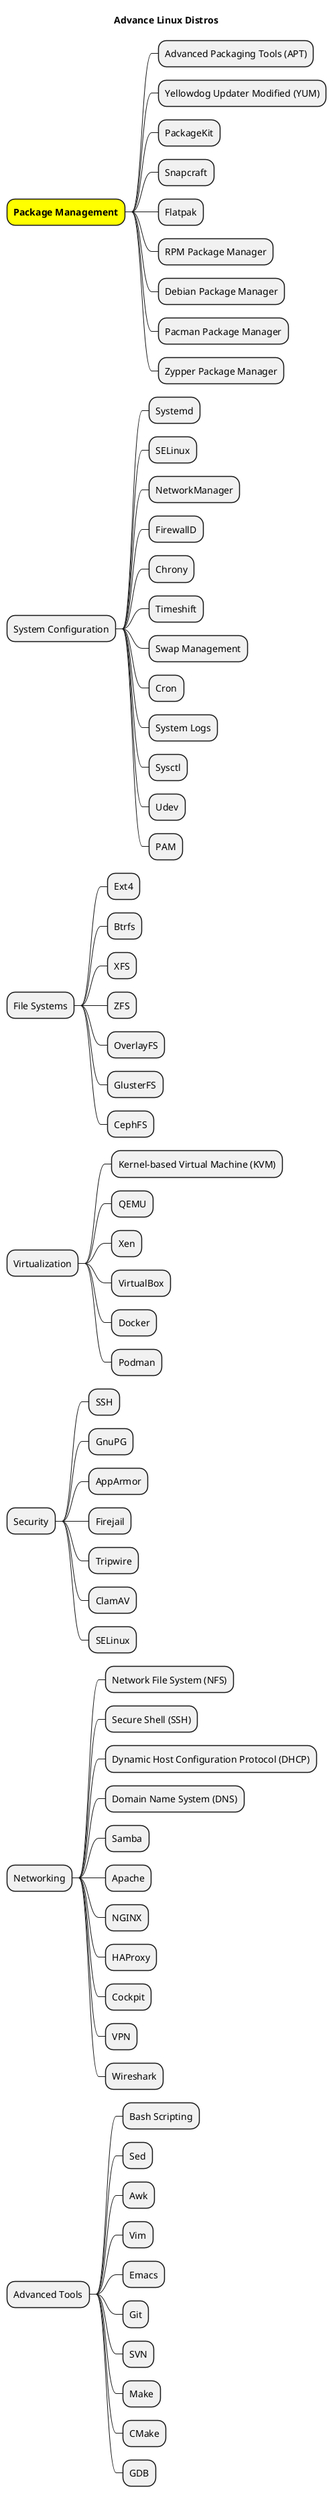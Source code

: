 @startmindmap
title Advance Linux Distros


*[#yellow] **Package Management**
** Advanced Packaging Tools (APT)
** Yellowdog Updater Modified (YUM)
** PackageKit
** Snapcraft
** Flatpak
** RPM Package Manager
** Debian Package Manager
** Pacman Package Manager
** Zypper Package Manager
* System Configuration
** Systemd
** SELinux
** NetworkManager
** FirewallD
** Chrony
** Timeshift
** Swap Management
** Cron
** System Logs
** Sysctl
** Udev
** PAM
* File Systems
** Ext4
** Btrfs
** XFS
** ZFS
** OverlayFS
** GlusterFS
** CephFS
* Virtualization
** Kernel-based Virtual Machine (KVM)
** QEMU
** Xen
** VirtualBox
** Docker
** Podman
* Security
** SSH
** GnuPG
** AppArmor
** Firejail
** Tripwire
** ClamAV
** SELinux
* Networking
** Network File System (NFS)
** Secure Shell (SSH)
** Dynamic Host Configuration Protocol (DHCP)
** Domain Name System (DNS)
** Samba
** Apache
** NGINX
** HAProxy
** Cockpit
** VPN
** Wireshark
* Advanced Tools
** Bash Scripting
** Sed
** Awk
** Vim
** Emacs
** Git
** SVN
** Make
** CMake
** GDB
@endmindmap
